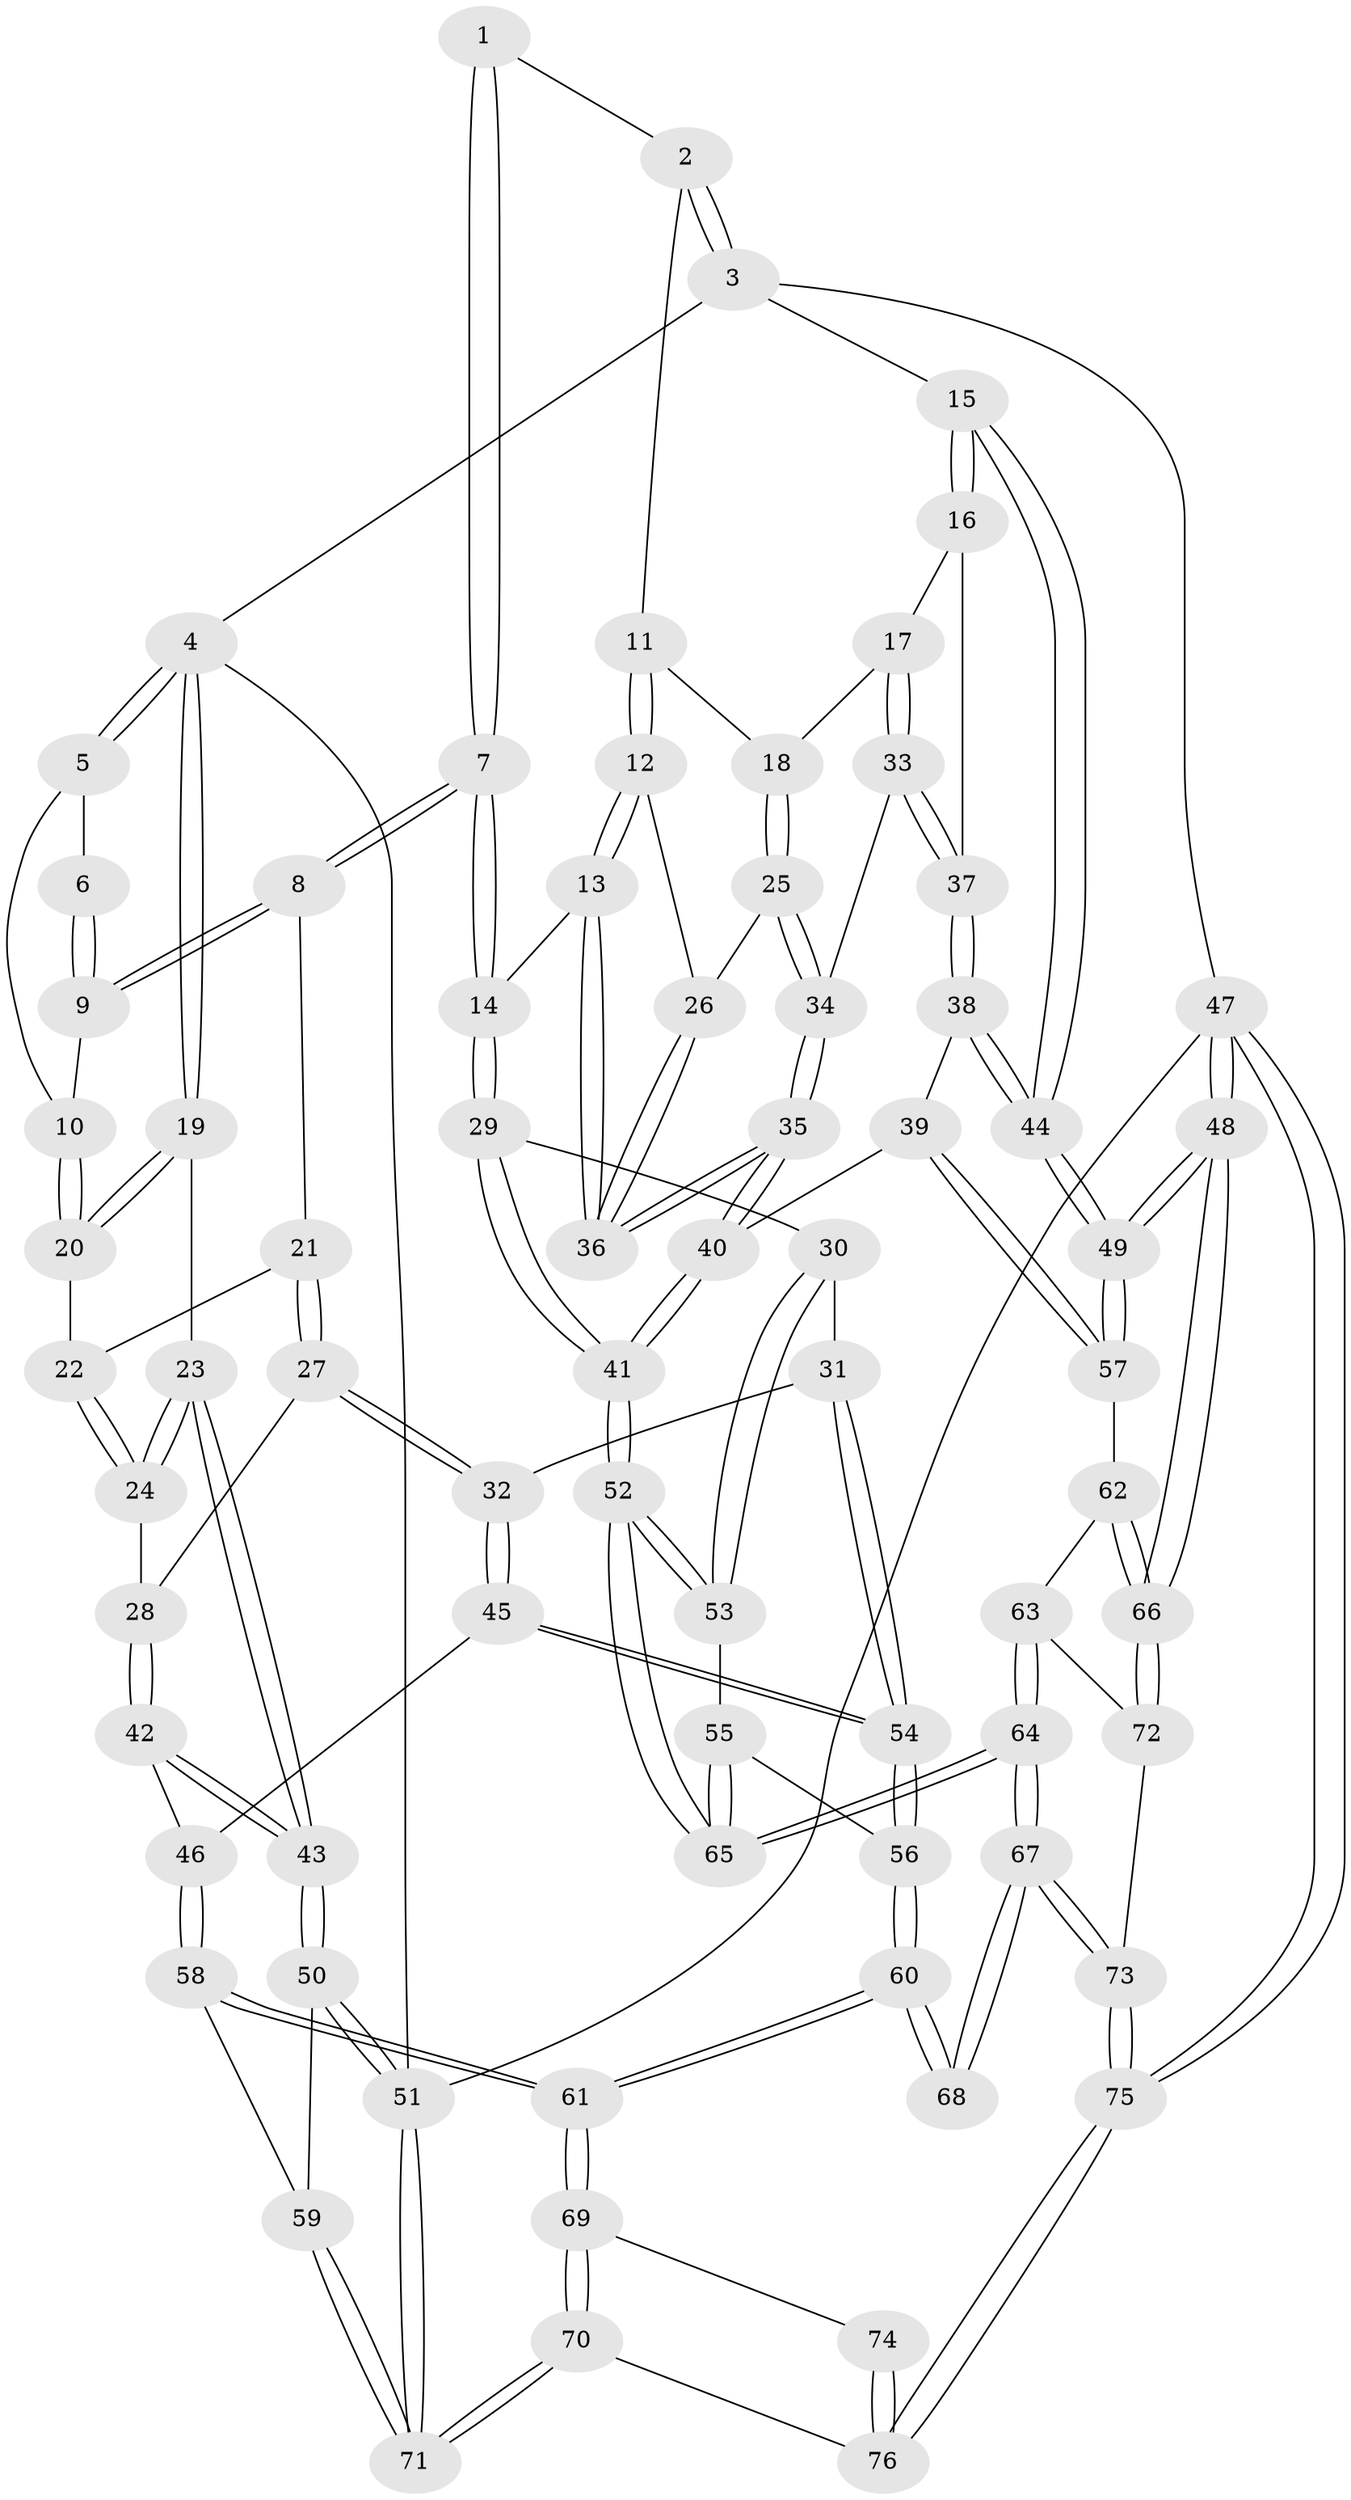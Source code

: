 // coarse degree distribution, {4: 0.5483870967741935, 3: 0.3548387096774194, 5: 0.06451612903225806, 7: 0.03225806451612903}
// Generated by graph-tools (version 1.1) at 2025/38/03/04/25 23:38:35]
// undirected, 76 vertices, 187 edges
graph export_dot {
  node [color=gray90,style=filled];
  1 [pos="+0.4788316715493562+0"];
  2 [pos="+0.8182198217813287+0"];
  3 [pos="+1+0"];
  4 [pos="+0+0"];
  5 [pos="+0.21970431938198676+0"];
  6 [pos="+0.23135329544572425+0"];
  7 [pos="+0.47851539635755214+0.19243989358164454"];
  8 [pos="+0.37147251896201916+0.15248397352926948"];
  9 [pos="+0.33183973335326367+0.08699059820970845"];
  10 [pos="+0.13783623459387626+0.10637376002607044"];
  11 [pos="+0.7584387404167071+0"];
  12 [pos="+0.5900383247096883+0.2182283209944937"];
  13 [pos="+0.5379604946789458+0.24375460099912455"];
  14 [pos="+0.5249685501398633+0.24673954916656682"];
  15 [pos="+1+0.1085898096858653"];
  16 [pos="+0.9601502447926438+0.24696217692337846"];
  17 [pos="+0.8900162278774789+0.24144873027071445"];
  18 [pos="+0.845764431202374+0.23399427293517816"];
  19 [pos="+0+0"];
  20 [pos="+0.13243676284722405+0.11960568410885951"];
  21 [pos="+0.18623393769475463+0.22090156231523797"];
  22 [pos="+0.13129608852254146+0.1333762817601832"];
  23 [pos="+0+0.2385560836717752"];
  24 [pos="+0+0.24098096210147008"];
  25 [pos="+0.7733428457926728+0.2615164201504704"];
  26 [pos="+0.768810922558654+0.2614229002951837"];
  27 [pos="+0.17826613609157535+0.35487668915054693"];
  28 [pos="+0.13736852199067584+0.3570630459391914"];
  29 [pos="+0.4718144500061493+0.35787278976541564"];
  30 [pos="+0.41260130642676635+0.41088479793789895"];
  31 [pos="+0.34097105063500033+0.43419914892316563"];
  32 [pos="+0.2388137302366915+0.417719908362609"];
  33 [pos="+0.8277405573175022+0.3823991390382413"];
  34 [pos="+0.8045143450017702+0.3749265419007783"];
  35 [pos="+0.732000444558271+0.4353066709477115"];
  36 [pos="+0.7226178943447135+0.417835620641459"];
  37 [pos="+0.8964984243023926+0.42546257861442627"];
  38 [pos="+0.8987879379766001+0.44088289680322523"];
  39 [pos="+0.8641255069038422+0.5408299094452628"];
  40 [pos="+0.7320619834967371+0.5674578809763996"];
  41 [pos="+0.7210139967770748+0.5764306863732697"];
  42 [pos="+0+0.49823441881662134"];
  43 [pos="+0+0.5030712786625576"];
  44 [pos="+1+0.42383814169062434"];
  45 [pos="+0.13685848939455394+0.5816312509633104"];
  46 [pos="+0.12716370036929966+0.589231226189599"];
  47 [pos="+1+1"];
  48 [pos="+1+1"];
  49 [pos="+1+0.6568020243165996"];
  50 [pos="+0+0.8540598473883547"];
  51 [pos="+0+1"];
  52 [pos="+0.6749108750231979+0.6744689381600264"];
  53 [pos="+0.47806297758586425+0.542605380727684"];
  54 [pos="+0.3361083067658986+0.6807714642766125"];
  55 [pos="+0.424919318222026+0.7288434735647947"];
  56 [pos="+0.35946304538204665+0.7492194949542486"];
  57 [pos="+1+0.627661714885848"];
  58 [pos="+0.07189548408913284+0.7587975775218643"];
  59 [pos="+0.06885260267897364+0.7600756777123273"];
  60 [pos="+0.3175975543024269+0.81713592891565"];
  61 [pos="+0.3066709496082636+0.8313926669273582"];
  62 [pos="+0.8735787129471023+0.7469894452203995"];
  63 [pos="+0.7564321615917+0.7944180003957563"];
  64 [pos="+0.6937098796632178+0.7899777908517235"];
  65 [pos="+0.6666576116646755+0.7300294064312176"];
  66 [pos="+1+0.9973106474791834"];
  67 [pos="+0.6918059116660138+0.7973240151038586"];
  68 [pos="+0.5881172582775551+0.8779312493156953"];
  69 [pos="+0.33199690494855244+1"];
  70 [pos="+0.3029917337499835+1"];
  71 [pos="+0.21725730429610518+1"];
  72 [pos="+0.9214793279587887+0.8938995627456547"];
  73 [pos="+0.7384489257685999+1"];
  74 [pos="+0.56130375169683+0.9080625756575328"];
  75 [pos="+0.7545807577742463+1"];
  76 [pos="+0.632903897550814+1"];
  1 -- 2;
  1 -- 7;
  1 -- 7;
  2 -- 3;
  2 -- 3;
  2 -- 11;
  3 -- 4;
  3 -- 15;
  3 -- 47;
  4 -- 5;
  4 -- 5;
  4 -- 19;
  4 -- 19;
  4 -- 51;
  5 -- 6;
  5 -- 10;
  6 -- 9;
  6 -- 9;
  7 -- 8;
  7 -- 8;
  7 -- 14;
  7 -- 14;
  8 -- 9;
  8 -- 9;
  8 -- 21;
  9 -- 10;
  10 -- 20;
  10 -- 20;
  11 -- 12;
  11 -- 12;
  11 -- 18;
  12 -- 13;
  12 -- 13;
  12 -- 26;
  13 -- 14;
  13 -- 36;
  13 -- 36;
  14 -- 29;
  14 -- 29;
  15 -- 16;
  15 -- 16;
  15 -- 44;
  15 -- 44;
  16 -- 17;
  16 -- 37;
  17 -- 18;
  17 -- 33;
  17 -- 33;
  18 -- 25;
  18 -- 25;
  19 -- 20;
  19 -- 20;
  19 -- 23;
  20 -- 22;
  21 -- 22;
  21 -- 27;
  21 -- 27;
  22 -- 24;
  22 -- 24;
  23 -- 24;
  23 -- 24;
  23 -- 43;
  23 -- 43;
  24 -- 28;
  25 -- 26;
  25 -- 34;
  25 -- 34;
  26 -- 36;
  26 -- 36;
  27 -- 28;
  27 -- 32;
  27 -- 32;
  28 -- 42;
  28 -- 42;
  29 -- 30;
  29 -- 41;
  29 -- 41;
  30 -- 31;
  30 -- 53;
  30 -- 53;
  31 -- 32;
  31 -- 54;
  31 -- 54;
  32 -- 45;
  32 -- 45;
  33 -- 34;
  33 -- 37;
  33 -- 37;
  34 -- 35;
  34 -- 35;
  35 -- 36;
  35 -- 36;
  35 -- 40;
  35 -- 40;
  37 -- 38;
  37 -- 38;
  38 -- 39;
  38 -- 44;
  38 -- 44;
  39 -- 40;
  39 -- 57;
  39 -- 57;
  40 -- 41;
  40 -- 41;
  41 -- 52;
  41 -- 52;
  42 -- 43;
  42 -- 43;
  42 -- 46;
  43 -- 50;
  43 -- 50;
  44 -- 49;
  44 -- 49;
  45 -- 46;
  45 -- 54;
  45 -- 54;
  46 -- 58;
  46 -- 58;
  47 -- 48;
  47 -- 48;
  47 -- 75;
  47 -- 75;
  47 -- 51;
  48 -- 49;
  48 -- 49;
  48 -- 66;
  48 -- 66;
  49 -- 57;
  49 -- 57;
  50 -- 51;
  50 -- 51;
  50 -- 59;
  51 -- 71;
  51 -- 71;
  52 -- 53;
  52 -- 53;
  52 -- 65;
  52 -- 65;
  53 -- 55;
  54 -- 56;
  54 -- 56;
  55 -- 56;
  55 -- 65;
  55 -- 65;
  56 -- 60;
  56 -- 60;
  57 -- 62;
  58 -- 59;
  58 -- 61;
  58 -- 61;
  59 -- 71;
  59 -- 71;
  60 -- 61;
  60 -- 61;
  60 -- 68;
  60 -- 68;
  61 -- 69;
  61 -- 69;
  62 -- 63;
  62 -- 66;
  62 -- 66;
  63 -- 64;
  63 -- 64;
  63 -- 72;
  64 -- 65;
  64 -- 65;
  64 -- 67;
  64 -- 67;
  66 -- 72;
  66 -- 72;
  67 -- 68;
  67 -- 68;
  67 -- 73;
  67 -- 73;
  69 -- 70;
  69 -- 70;
  69 -- 74;
  70 -- 71;
  70 -- 71;
  70 -- 76;
  72 -- 73;
  73 -- 75;
  73 -- 75;
  74 -- 76;
  74 -- 76;
  75 -- 76;
  75 -- 76;
}
